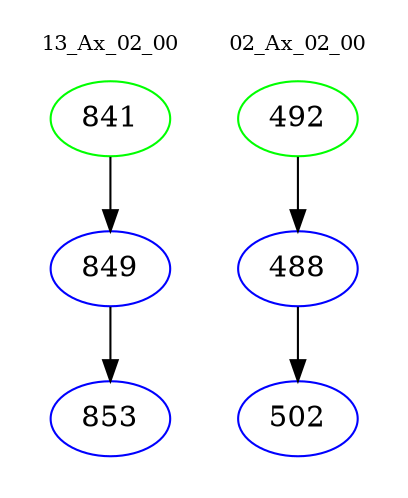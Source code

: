 digraph{
subgraph cluster_0 {
color = white
label = "13_Ax_02_00";
fontsize=10;
T0_841 [label="841", color="green"]
T0_841 -> T0_849 [color="black"]
T0_849 [label="849", color="blue"]
T0_849 -> T0_853 [color="black"]
T0_853 [label="853", color="blue"]
}
subgraph cluster_1 {
color = white
label = "02_Ax_02_00";
fontsize=10;
T1_492 [label="492", color="green"]
T1_492 -> T1_488 [color="black"]
T1_488 [label="488", color="blue"]
T1_488 -> T1_502 [color="black"]
T1_502 [label="502", color="blue"]
}
}
